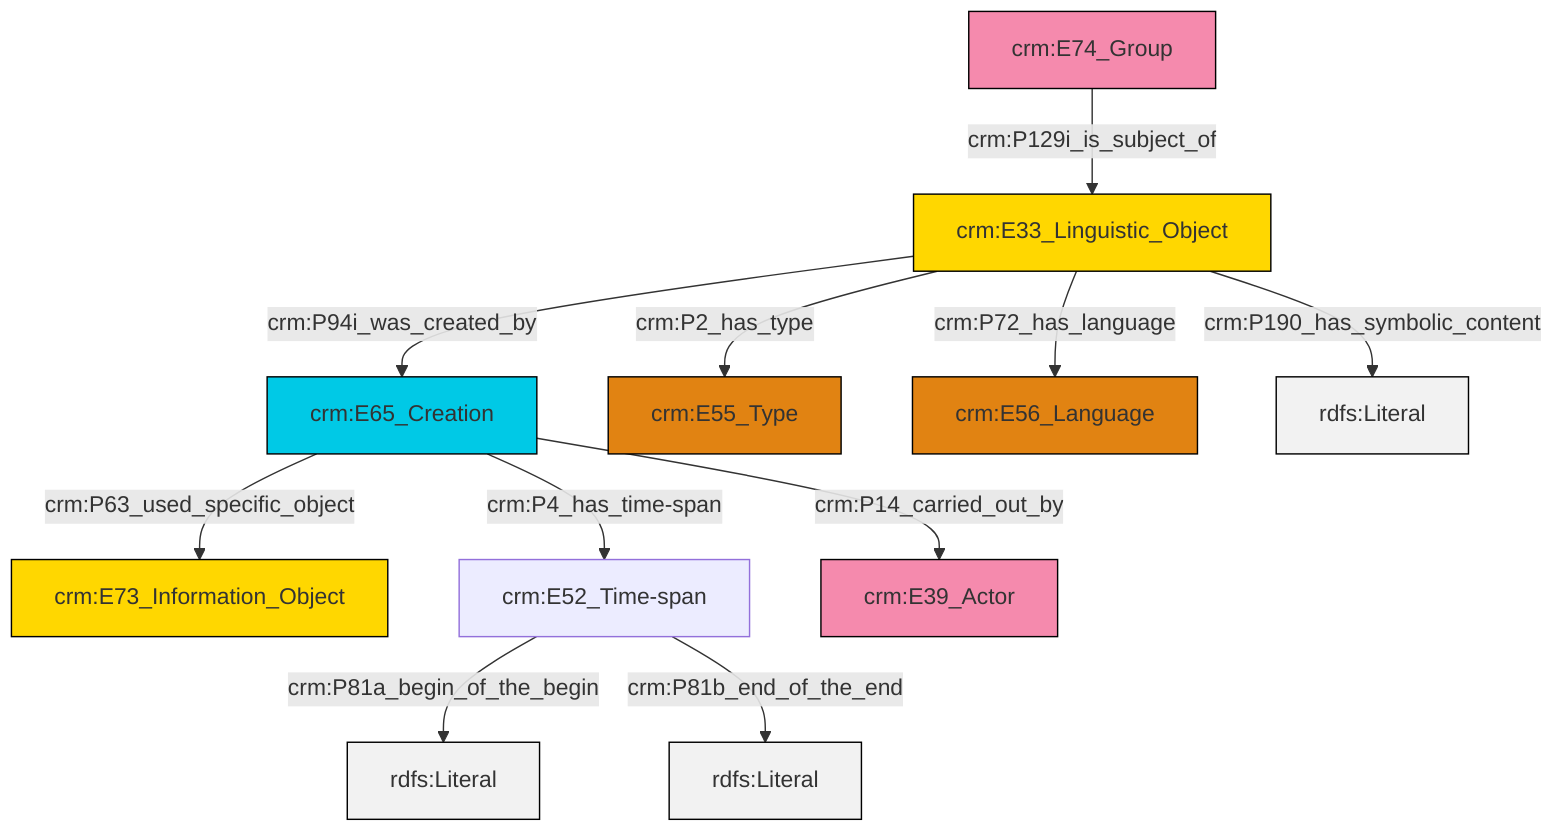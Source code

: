 graph TD
classDef Literal fill:#f2f2f2,stroke:#000000;
classDef CRM_Entity fill:#FFFFFF,stroke:#000000;
classDef Temporal_Entity fill:#00C9E6, stroke:#000000;
classDef Type fill:#E18312, stroke:#000000;
classDef Time-Span fill:#2C9C91, stroke:#000000;
classDef Appellation fill:#FFEB7F, stroke:#000000;
classDef Place fill:#008836, stroke:#000000;
classDef Persistent_Item fill:#B266B2, stroke:#000000;
classDef Conceptual_Object fill:#FFD700, stroke:#000000;
classDef Physical_Thing fill:#D2B48C, stroke:#000000;
classDef Actor fill:#f58aad, stroke:#000000;
classDef PC_Classes fill:#4ce600, stroke:#000000;
classDef Multi fill:#cccccc,stroke:#000000;

6["crm:E65_Creation"]:::Temporal_Entity -->|crm:P4_has_time-span| 7["crm:E52_Time-span"]:::Default
2["crm:E33_Linguistic_Object"]:::Conceptual_Object -->|crm:P2_has_type| 8["crm:E55_Type"]:::Type
6["crm:E65_Creation"]:::Temporal_Entity -->|crm:P14_carried_out_by| 9["crm:E39_Actor"]:::Actor
2["crm:E33_Linguistic_Object"]:::Conceptual_Object -->|crm:P72_has_language| 12["crm:E56_Language"]:::Type
6["crm:E65_Creation"]:::Temporal_Entity -->|crm:P63_used_specific_object| 4["crm:E73_Information_Object"]:::Conceptual_Object
2["crm:E33_Linguistic_Object"]:::Conceptual_Object -->|crm:P190_has_symbolic_content| 14[rdfs:Literal]:::Literal
7["crm:E52_Time-span"]:::Default -->|crm:P81a_begin_of_the_begin| 15[rdfs:Literal]:::Literal
2["crm:E33_Linguistic_Object"]:::Conceptual_Object -->|crm:P94i_was_created_by| 6["crm:E65_Creation"]:::Temporal_Entity
0["crm:E74_Group"]:::Actor -->|crm:P129i_is_subject_of| 2["crm:E33_Linguistic_Object"]:::Conceptual_Object
7["crm:E52_Time-span"]:::Default -->|crm:P81b_end_of_the_end| 17[rdfs:Literal]:::Literal